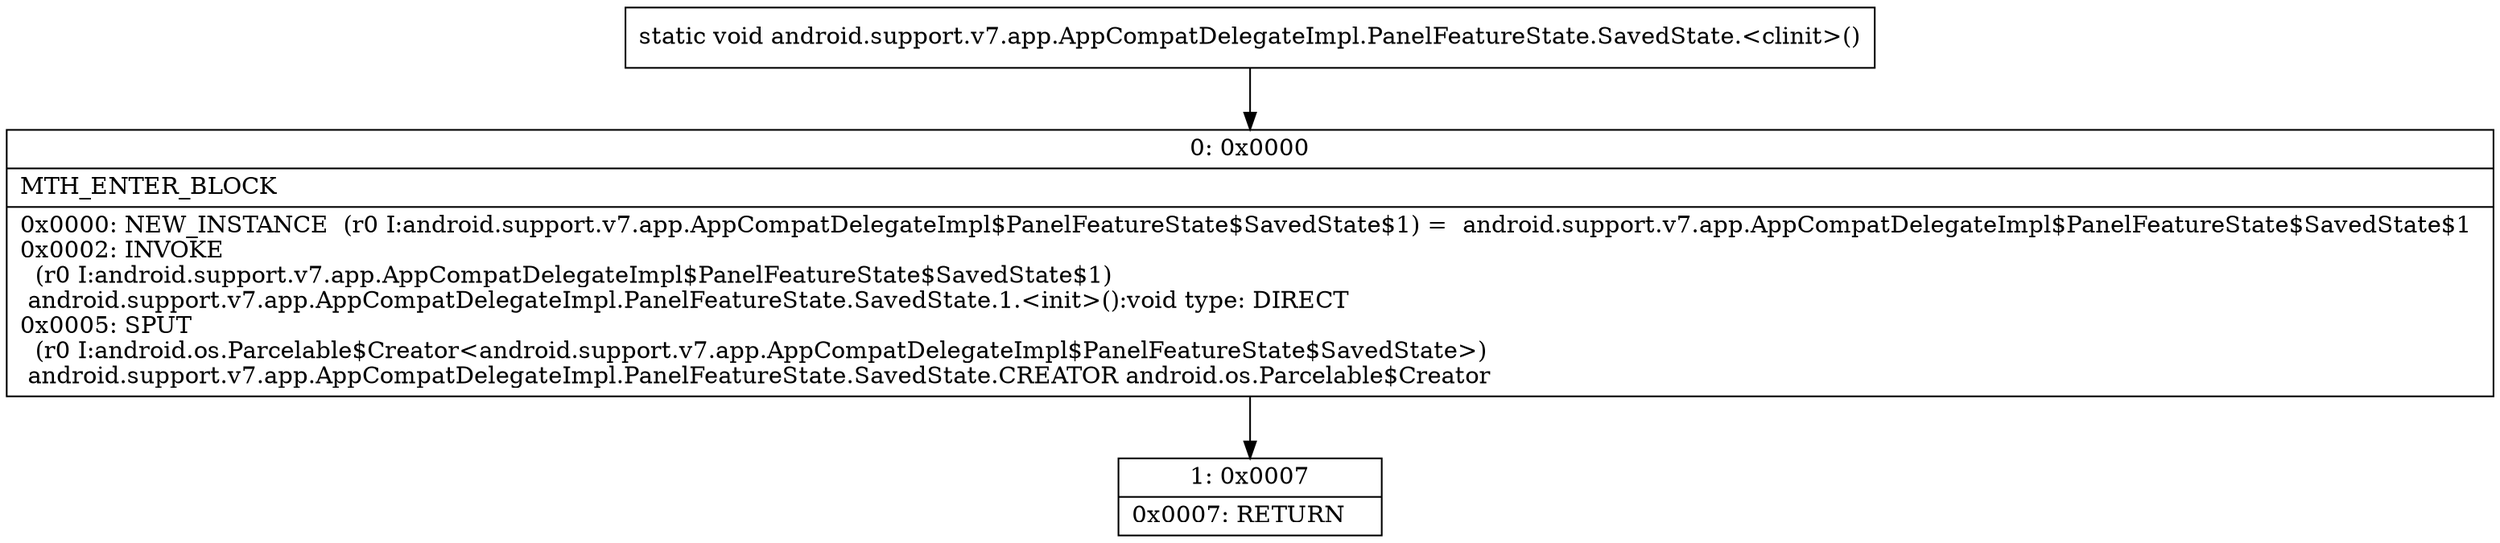 digraph "CFG forandroid.support.v7.app.AppCompatDelegateImpl.PanelFeatureState.SavedState.\<clinit\>()V" {
Node_0 [shape=record,label="{0\:\ 0x0000|MTH_ENTER_BLOCK\l|0x0000: NEW_INSTANCE  (r0 I:android.support.v7.app.AppCompatDelegateImpl$PanelFeatureState$SavedState$1) =  android.support.v7.app.AppCompatDelegateImpl$PanelFeatureState$SavedState$1 \l0x0002: INVOKE  \l  (r0 I:android.support.v7.app.AppCompatDelegateImpl$PanelFeatureState$SavedState$1)\l android.support.v7.app.AppCompatDelegateImpl.PanelFeatureState.SavedState.1.\<init\>():void type: DIRECT \l0x0005: SPUT  \l  (r0 I:android.os.Parcelable$Creator\<android.support.v7.app.AppCompatDelegateImpl$PanelFeatureState$SavedState\>)\l android.support.v7.app.AppCompatDelegateImpl.PanelFeatureState.SavedState.CREATOR android.os.Parcelable$Creator \l}"];
Node_1 [shape=record,label="{1\:\ 0x0007|0x0007: RETURN   \l}"];
MethodNode[shape=record,label="{static void android.support.v7.app.AppCompatDelegateImpl.PanelFeatureState.SavedState.\<clinit\>() }"];
MethodNode -> Node_0;
Node_0 -> Node_1;
}

